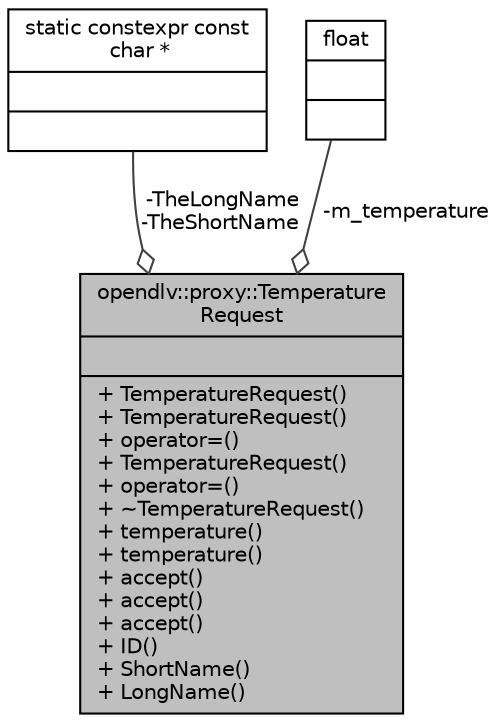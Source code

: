 digraph "opendlv::proxy::TemperatureRequest"
{
 // LATEX_PDF_SIZE
  edge [fontname="Helvetica",fontsize="10",labelfontname="Helvetica",labelfontsize="10"];
  node [fontname="Helvetica",fontsize="10",shape=record];
  Node1 [label="{opendlv::proxy::Temperature\lRequest\n||+ TemperatureRequest()\l+ TemperatureRequest()\l+ operator=()\l+ TemperatureRequest()\l+ operator=()\l+ ~TemperatureRequest()\l+ temperature()\l+ temperature()\l+ accept()\l+ accept()\l+ accept()\l+ ID()\l+ ShortName()\l+ LongName()\l}",height=0.2,width=0.4,color="black", fillcolor="grey75", style="filled", fontcolor="black",tooltip=" "];
  Node2 -> Node1 [color="grey25",fontsize="10",style="solid",label=" -TheLongName\n-TheShortName" ,arrowhead="odiamond"];
  Node2 [label="{static constexpr const\l char *\n||}",height=0.2,width=0.4,color="black", fillcolor="white", style="filled",tooltip=" "];
  Node3 -> Node1 [color="grey25",fontsize="10",style="solid",label=" -m_temperature" ,arrowhead="odiamond"];
  Node3 [label="{float\n||}",height=0.2,width=0.4,color="black", fillcolor="white", style="filled",tooltip=" "];
}
